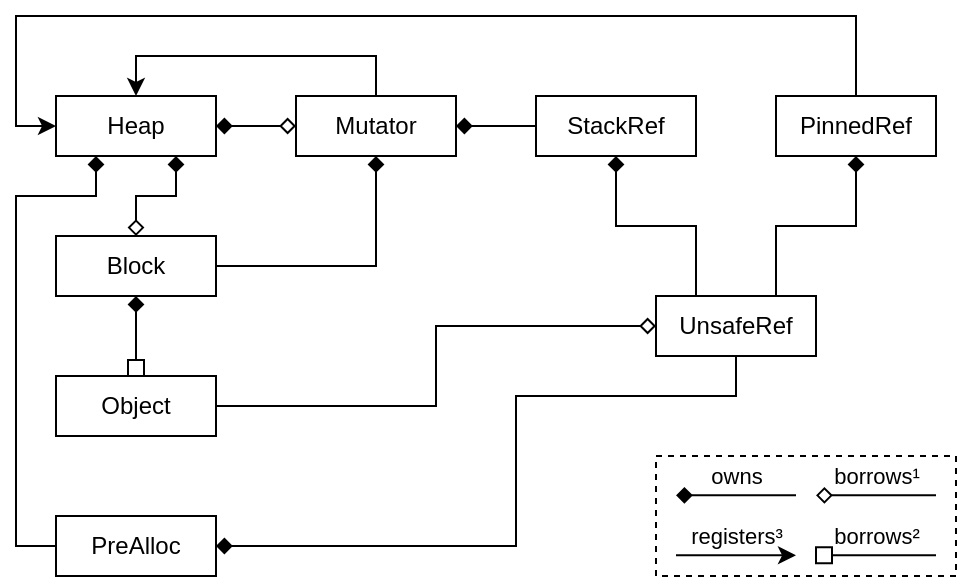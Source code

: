 <mxfile version="15.7.3" type="device"><diagram id="JkSPftYGvp0kQnnirMHY" name="Page-1"><mxGraphModel dx="1165" dy="697" grid="1" gridSize="10" guides="1" tooltips="1" connect="1" arrows="1" fold="1" page="1" pageScale="1" pageWidth="850" pageHeight="1100" math="0" shadow="0"><root><mxCell id="0"/><mxCell id="1" parent="0"/><mxCell id="mXRbV5AzrTCiJNFuFQiC-47" value="Heap&lt;br&gt;" style="rounded=0;whiteSpace=wrap;html=1;align=center;verticalAlign=middle;fillColor=none;" parent="1" vertex="1"><mxGeometry x="100" y="150" width="80" height="30" as="geometry"/></mxCell><mxCell id="mXRbV5AzrTCiJNFuFQiC-49" value="" style="endArrow=diamond;html=1;rounded=0;elbow=vertical;entryX=0.5;entryY=0;entryDx=0;entryDy=0;startArrow=diamond;startFill=1;exitX=0.75;exitY=1;exitDx=0;exitDy=0;edgeStyle=orthogonalEdgeStyle;endFill=0;" parent="1" source="mXRbV5AzrTCiJNFuFQiC-47" target="mXRbV5AzrTCiJNFuFQiC-63" edge="1"><mxGeometry width="50" height="50" relative="1" as="geometry"><mxPoint x="370" y="280" as="sourcePoint"/><mxPoint x="260" y="200" as="targetPoint"/></mxGeometry></mxCell><mxCell id="mXRbV5AzrTCiJNFuFQiC-52" value="UnsafeRef" style="rounded=0;whiteSpace=wrap;html=1;align=center;verticalAlign=middle;fillColor=none;" parent="1" vertex="1"><mxGeometry x="400" y="250" width="80" height="30" as="geometry"/></mxCell><mxCell id="mXRbV5AzrTCiJNFuFQiC-53" value="PinnedRef" style="rounded=0;whiteSpace=wrap;html=1;align=center;verticalAlign=middle;fillColor=none;" parent="1" vertex="1"><mxGeometry x="460" y="150" width="80" height="30" as="geometry"/></mxCell><mxCell id="mXRbV5AzrTCiJNFuFQiC-54" value="StackRef" style="rounded=0;whiteSpace=wrap;html=1;align=center;verticalAlign=middle;fillColor=none;" parent="1" vertex="1"><mxGeometry x="340" y="150" width="80" height="30" as="geometry"/></mxCell><mxCell id="mXRbV5AzrTCiJNFuFQiC-55" value="" style="endArrow=none;html=1;rounded=0;elbow=vertical;entryX=0.25;entryY=0;entryDx=0;entryDy=0;endFill=0;edgeStyle=orthogonalEdgeStyle;exitX=0.5;exitY=1;exitDx=0;exitDy=0;startArrow=diamond;startFill=1;" parent="1" source="mXRbV5AzrTCiJNFuFQiC-54" target="mXRbV5AzrTCiJNFuFQiC-52" edge="1"><mxGeometry width="50" height="50" relative="1" as="geometry"><mxPoint x="390" y="210" as="sourcePoint"/><mxPoint x="350" y="240" as="targetPoint"/></mxGeometry></mxCell><mxCell id="mXRbV5AzrTCiJNFuFQiC-56" value="" style="endArrow=none;html=1;rounded=0;elbow=vertical;exitX=0.5;exitY=1;exitDx=0;exitDy=0;entryX=0.75;entryY=0;entryDx=0;entryDy=0;endFill=0;edgeStyle=orthogonalEdgeStyle;startArrow=diamond;startFill=1;" parent="1" source="mXRbV5AzrTCiJNFuFQiC-53" target="mXRbV5AzrTCiJNFuFQiC-52" edge="1"><mxGeometry width="50" height="50" relative="1" as="geometry"><mxPoint x="340" y="410" as="sourcePoint"/><mxPoint x="420" y="290" as="targetPoint"/></mxGeometry></mxCell><mxCell id="mXRbV5AzrTCiJNFuFQiC-57" value="" style="endArrow=none;html=1;rounded=0;elbow=vertical;entryX=1;entryY=0.5;entryDx=0;entryDy=0;startArrow=diamond;startFill=0;edgeStyle=orthogonalEdgeStyle;exitX=0;exitY=0.5;exitDx=0;exitDy=0;" parent="1" source="mXRbV5AzrTCiJNFuFQiC-52" target="mXRbV5AzrTCiJNFuFQiC-65" edge="1"><mxGeometry width="50" height="50" relative="1" as="geometry"><mxPoint x="310" y="250" as="sourcePoint"/><mxPoint x="300" y="265" as="targetPoint"/></mxGeometry></mxCell><mxCell id="mXRbV5AzrTCiJNFuFQiC-58" value="Mutator" style="rounded=0;whiteSpace=wrap;html=1;align=center;verticalAlign=middle;fillColor=none;" parent="1" vertex="1"><mxGeometry x="220" y="150" width="80" height="30" as="geometry"/></mxCell><mxCell id="mXRbV5AzrTCiJNFuFQiC-60" value="" style="endArrow=none;html=1;rounded=0;elbow=vertical;entryX=0;entryY=0.5;entryDx=0;entryDy=0;startArrow=diamond;startFill=1;exitX=1;exitY=0.5;exitDx=0;exitDy=0;edgeStyle=orthogonalEdgeStyle;" parent="1" source="mXRbV5AzrTCiJNFuFQiC-58" target="mXRbV5AzrTCiJNFuFQiC-54" edge="1"><mxGeometry width="50" height="50" relative="1" as="geometry"><mxPoint x="190" y="175" as="sourcePoint"/><mxPoint x="270" y="210" as="targetPoint"/></mxGeometry></mxCell><mxCell id="mXRbV5AzrTCiJNFuFQiC-61" value="" style="endArrow=diamond;html=1;rounded=0;elbow=vertical;entryX=0;entryY=0.5;entryDx=0;entryDy=0;startArrow=diamond;startFill=1;exitX=1;exitY=0.5;exitDx=0;exitDy=0;edgeStyle=orthogonalEdgeStyle;endFill=0;" parent="1" source="mXRbV5AzrTCiJNFuFQiC-47" target="mXRbV5AzrTCiJNFuFQiC-58" edge="1"><mxGeometry width="50" height="50" relative="1" as="geometry"><mxPoint x="190" y="175" as="sourcePoint"/><mxPoint x="270" y="210" as="targetPoint"/></mxGeometry></mxCell><mxCell id="mXRbV5AzrTCiJNFuFQiC-62" value="" style="endArrow=none;html=1;rounded=0;elbow=vertical;entryX=0.5;entryY=0;entryDx=0;entryDy=0;startArrow=classic;startFill=1;exitX=0;exitY=0.5;exitDx=0;exitDy=0;edgeStyle=orthogonalEdgeStyle;endFill=0;" parent="1" source="mXRbV5AzrTCiJNFuFQiC-47" target="mXRbV5AzrTCiJNFuFQiC-53" edge="1"><mxGeometry width="50" height="50" relative="1" as="geometry"><mxPoint x="150" y="160" as="sourcePoint"/><mxPoint x="250" y="135" as="targetPoint"/><Array as="points"><mxPoint x="80" y="165"/><mxPoint x="80" y="110"/><mxPoint x="500" y="110"/></Array></mxGeometry></mxCell><mxCell id="mXRbV5AzrTCiJNFuFQiC-63" value="Block" style="rounded=0;whiteSpace=wrap;html=1;align=center;verticalAlign=middle;fillColor=none;" parent="1" vertex="1"><mxGeometry x="100" y="220" width="80" height="30" as="geometry"/></mxCell><mxCell id="mXRbV5AzrTCiJNFuFQiC-65" value="Object" style="rounded=0;whiteSpace=wrap;html=1;align=center;verticalAlign=middle;fillColor=none;" parent="1" vertex="1"><mxGeometry x="100" y="290" width="80" height="30" as="geometry"/></mxCell><mxCell id="mXRbV5AzrTCiJNFuFQiC-67" value="" style="endArrow=box;html=1;rounded=0;elbow=vertical;entryX=0.5;entryY=0;entryDx=0;entryDy=0;startArrow=diamond;startFill=1;exitX=0.5;exitY=1;exitDx=0;exitDy=0;edgeStyle=orthogonalEdgeStyle;endFill=0;" parent="1" source="mXRbV5AzrTCiJNFuFQiC-63" target="mXRbV5AzrTCiJNFuFQiC-65" edge="1"><mxGeometry width="50" height="50" relative="1" as="geometry"><mxPoint x="140" y="320" as="sourcePoint"/><mxPoint x="150" y="300" as="targetPoint"/></mxGeometry></mxCell><mxCell id="mXRbV5AzrTCiJNFuFQiC-68" value="" style="endArrow=diamond;html=1;rounded=0;elbow=vertical;entryX=0.5;entryY=1;entryDx=0;entryDy=0;startArrow=none;startFill=0;exitX=1;exitY=0.5;exitDx=0;exitDy=0;edgeStyle=orthogonalEdgeStyle;endFill=1;" parent="1" source="mXRbV5AzrTCiJNFuFQiC-63" target="mXRbV5AzrTCiJNFuFQiC-58" edge="1"><mxGeometry width="50" height="50" relative="1" as="geometry"><mxPoint x="190" y="175" as="sourcePoint"/><mxPoint x="230" y="175" as="targetPoint"/></mxGeometry></mxCell><mxCell id="mXRbV5AzrTCiJNFuFQiC-70" value="" style="endArrow=none;html=1;rounded=0;elbow=vertical;startArrow=diamond;startFill=1;endFill=0;" parent="1" edge="1"><mxGeometry width="50" height="50" relative="1" as="geometry"><mxPoint x="410" y="349.67" as="sourcePoint"/><mxPoint x="470" y="349.67" as="targetPoint"/></mxGeometry></mxCell><mxCell id="mXRbV5AzrTCiJNFuFQiC-75" value="owns" style="edgeLabel;html=1;align=center;verticalAlign=middle;resizable=0;points=[];labelBackgroundColor=none;" parent="mXRbV5AzrTCiJNFuFQiC-70" vertex="1" connectable="0"><mxGeometry relative="1" as="geometry"><mxPoint y="-10" as="offset"/></mxGeometry></mxCell><mxCell id="mXRbV5AzrTCiJNFuFQiC-71" value="" style="endArrow=none;html=1;rounded=0;elbow=vertical;startArrow=box;startFill=0;endFill=0;" parent="1" edge="1"><mxGeometry width="50" height="50" relative="1" as="geometry"><mxPoint x="480" y="379.67" as="sourcePoint"/><mxPoint x="540" y="379.67" as="targetPoint"/></mxGeometry></mxCell><mxCell id="mXRbV5AzrTCiJNFuFQiC-77" value="borrows²" style="edgeLabel;html=1;align=center;verticalAlign=middle;resizable=0;points=[];labelBackgroundColor=none;" parent="mXRbV5AzrTCiJNFuFQiC-71" vertex="1" connectable="0"><mxGeometry relative="1" as="geometry"><mxPoint y="-10" as="offset"/></mxGeometry></mxCell><mxCell id="mXRbV5AzrTCiJNFuFQiC-72" value="" style="endArrow=none;html=1;rounded=0;elbow=vertical;startArrow=diamond;startFill=0;endFill=0;" parent="1" edge="1"><mxGeometry width="50" height="50" relative="1" as="geometry"><mxPoint x="480" y="349.67" as="sourcePoint"/><mxPoint x="540" y="349.67" as="targetPoint"/></mxGeometry></mxCell><mxCell id="mXRbV5AzrTCiJNFuFQiC-76" value="borrows¹" style="edgeLabel;html=1;align=center;verticalAlign=middle;resizable=0;points=[];labelBackgroundColor=none;" parent="mXRbV5AzrTCiJNFuFQiC-72" vertex="1" connectable="0"><mxGeometry relative="1" as="geometry"><mxPoint y="-10" as="offset"/></mxGeometry></mxCell><mxCell id="mXRbV5AzrTCiJNFuFQiC-73" value="" style="endArrow=none;html=1;rounded=0;elbow=vertical;entryX=0.5;entryY=0;entryDx=0;entryDy=0;startArrow=classic;startFill=1;exitX=0.5;exitY=0;exitDx=0;exitDy=0;edgeStyle=orthogonalEdgeStyle;endFill=0;" parent="1" source="mXRbV5AzrTCiJNFuFQiC-47" target="mXRbV5AzrTCiJNFuFQiC-58" edge="1"><mxGeometry width="50" height="50" relative="1" as="geometry"><mxPoint x="110" y="175" as="sourcePoint"/><mxPoint x="510" y="160" as="targetPoint"/><Array as="points"><mxPoint x="140" y="130"/><mxPoint x="260" y="130"/></Array></mxGeometry></mxCell><mxCell id="mXRbV5AzrTCiJNFuFQiC-74" value="" style="endArrow=classic;html=1;rounded=0;elbow=vertical;startArrow=none;startFill=0;endFill=1;" parent="1" edge="1"><mxGeometry width="50" height="50" relative="1" as="geometry"><mxPoint x="410" y="379.67" as="sourcePoint"/><mxPoint x="470" y="379.67" as="targetPoint"/></mxGeometry></mxCell><mxCell id="mXRbV5AzrTCiJNFuFQiC-78" value="registers³" style="edgeLabel;html=1;align=center;verticalAlign=middle;resizable=0;points=[];labelBackgroundColor=none;" parent="mXRbV5AzrTCiJNFuFQiC-74" vertex="1" connectable="0"><mxGeometry relative="1" as="geometry"><mxPoint y="-10" as="offset"/></mxGeometry></mxCell><mxCell id="qHBBHLoMCdSos-aseFi6-1" value="PreAlloc" style="rounded=0;whiteSpace=wrap;html=1;align=center;verticalAlign=middle;fillColor=none;" parent="1" vertex="1"><mxGeometry x="100" y="360" width="80" height="30" as="geometry"/></mxCell><mxCell id="qHBBHLoMCdSos-aseFi6-2" value="" style="endArrow=none;html=1;rounded=0;elbow=vertical;entryX=0.5;entryY=1;entryDx=0;entryDy=0;startArrow=diamond;startFill=1;exitX=1;exitY=0.5;exitDx=0;exitDy=0;edgeStyle=orthogonalEdgeStyle;" parent="1" source="qHBBHLoMCdSos-aseFi6-1" target="mXRbV5AzrTCiJNFuFQiC-52" edge="1"><mxGeometry width="50" height="50" relative="1" as="geometry"><mxPoint x="310" y="175" as="sourcePoint"/><mxPoint x="350" y="175" as="targetPoint"/><Array as="points"><mxPoint x="330" y="375"/><mxPoint x="330" y="300"/><mxPoint x="440" y="300"/></Array></mxGeometry></mxCell><mxCell id="qHBBHLoMCdSos-aseFi6-3" value="" style="endArrow=none;html=1;rounded=0;elbow=vertical;entryX=0;entryY=0.5;entryDx=0;entryDy=0;startArrow=diamond;startFill=1;edgeStyle=orthogonalEdgeStyle;endFill=0;exitX=0.25;exitY=1;exitDx=0;exitDy=0;" parent="1" source="mXRbV5AzrTCiJNFuFQiC-47" target="qHBBHLoMCdSos-aseFi6-1" edge="1"><mxGeometry width="50" height="50" relative="1" as="geometry"><mxPoint x="260" y="380" as="sourcePoint"/><mxPoint x="150" y="230" as="targetPoint"/><Array as="points"><mxPoint x="120" y="200"/><mxPoint x="80" y="200"/><mxPoint x="80" y="375"/></Array></mxGeometry></mxCell><mxCell id="qHBBHLoMCdSos-aseFi6-4" value="" style="rounded=0;whiteSpace=wrap;html=1;fillColor=none;dashed=1;" parent="1" vertex="1"><mxGeometry x="400" y="330" width="150" height="60" as="geometry"/></mxCell></root></mxGraphModel></diagram></mxfile>